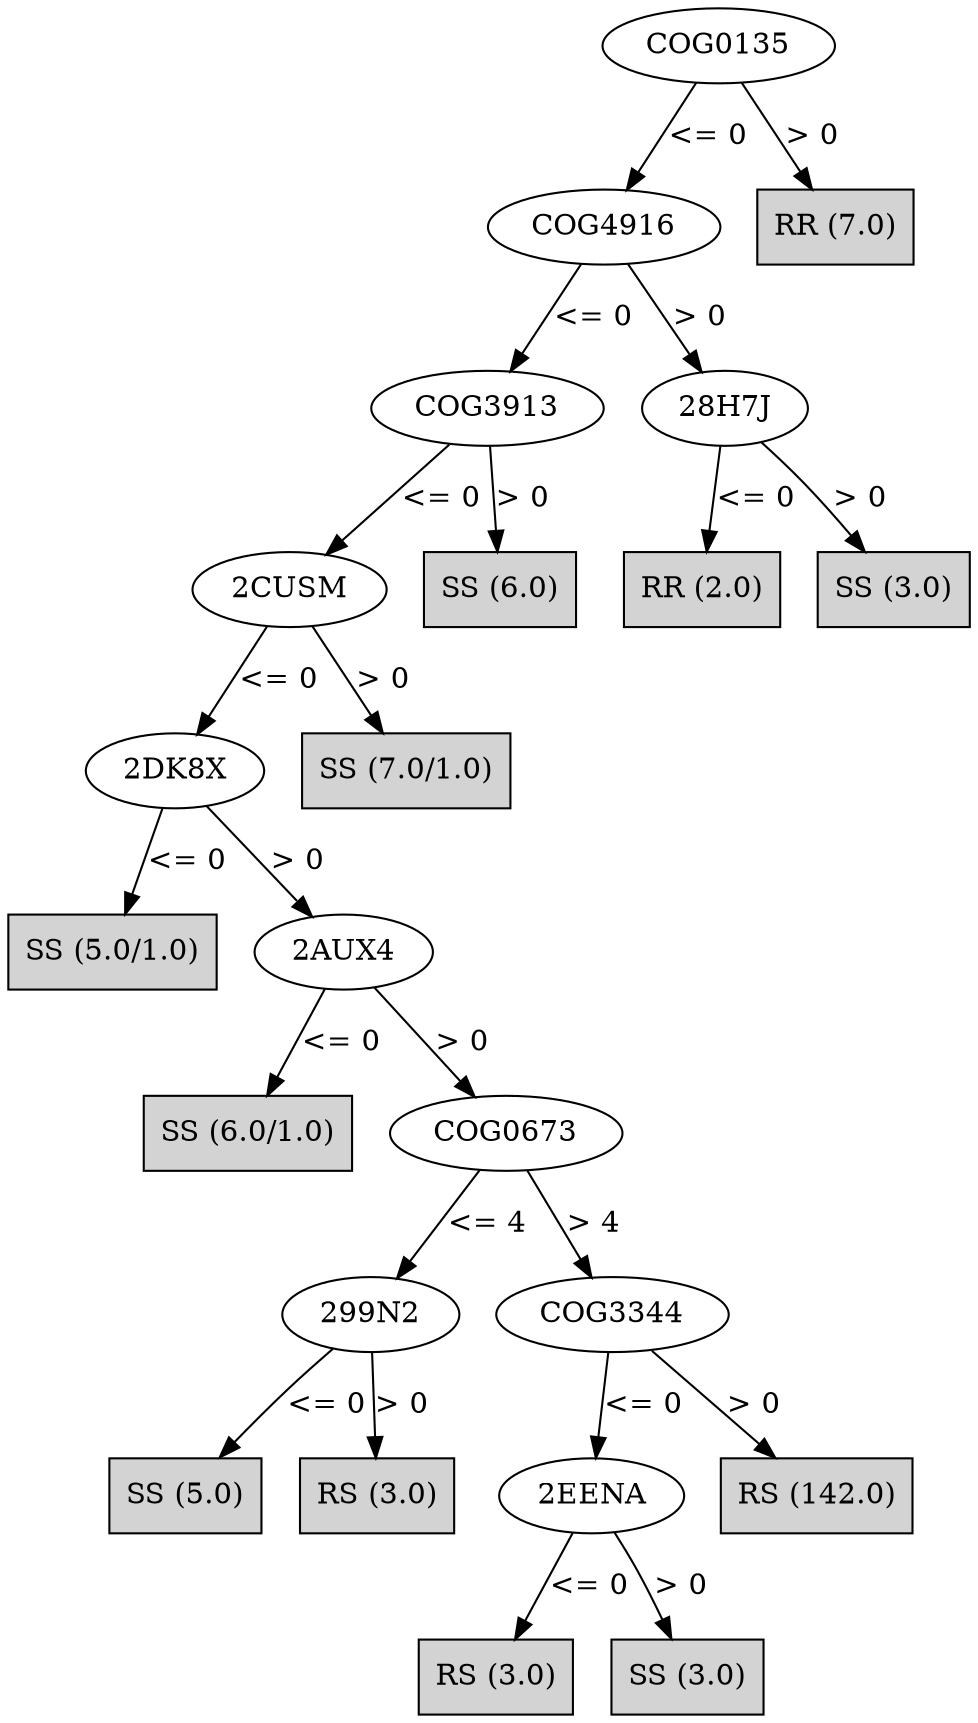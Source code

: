 digraph J48Tree {
N0 [label="COG0135" ]
N0->N1 [label="<= 0"]
N1 [label="COG4916" ]
N1->N2 [label="<= 0"]
N2 [label="COG3913" ]
N2->N3 [label="<= 0"]
N3 [label="2CUSM" ]
N3->N4 [label="<= 0"]
N4 [label="2DK8X" ]
N4->N5 [label="<= 0"]
N5 [label="SS (5.0/1.0)" shape=box style=filled ]
N4->N6 [label="> 0"]
N6 [label="2AUX4" ]
N6->N7 [label="<= 0"]
N7 [label="SS (6.0/1.0)" shape=box style=filled ]
N6->N8 [label="> 0"]
N8 [label="COG0673" ]
N8->N9 [label="<= 4"]
N9 [label="299N2" ]
N9->N10 [label="<= 0"]
N10 [label="SS (5.0)" shape=box style=filled ]
N9->N11 [label="> 0"]
N11 [label="RS (3.0)" shape=box style=filled ]
N8->N12 [label="> 4"]
N12 [label="COG3344" ]
N12->N13 [label="<= 0"]
N13 [label="2EENA" ]
N13->N14 [label="<= 0"]
N14 [label="RS (3.0)" shape=box style=filled ]
N13->N15 [label="> 0"]
N15 [label="SS (3.0)" shape=box style=filled ]
N12->N16 [label="> 0"]
N16 [label="RS (142.0)" shape=box style=filled ]
N3->N17 [label="> 0"]
N17 [label="SS (7.0/1.0)" shape=box style=filled ]
N2->N18 [label="> 0"]
N18 [label="SS (6.0)" shape=box style=filled ]
N1->N19 [label="> 0"]
N19 [label="28H7J" ]
N19->N20 [label="<= 0"]
N20 [label="RR (2.0)" shape=box style=filled ]
N19->N21 [label="> 0"]
N21 [label="SS (3.0)" shape=box style=filled ]
N0->N22 [label="> 0"]
N22 [label="RR (7.0)" shape=box style=filled ]
}

